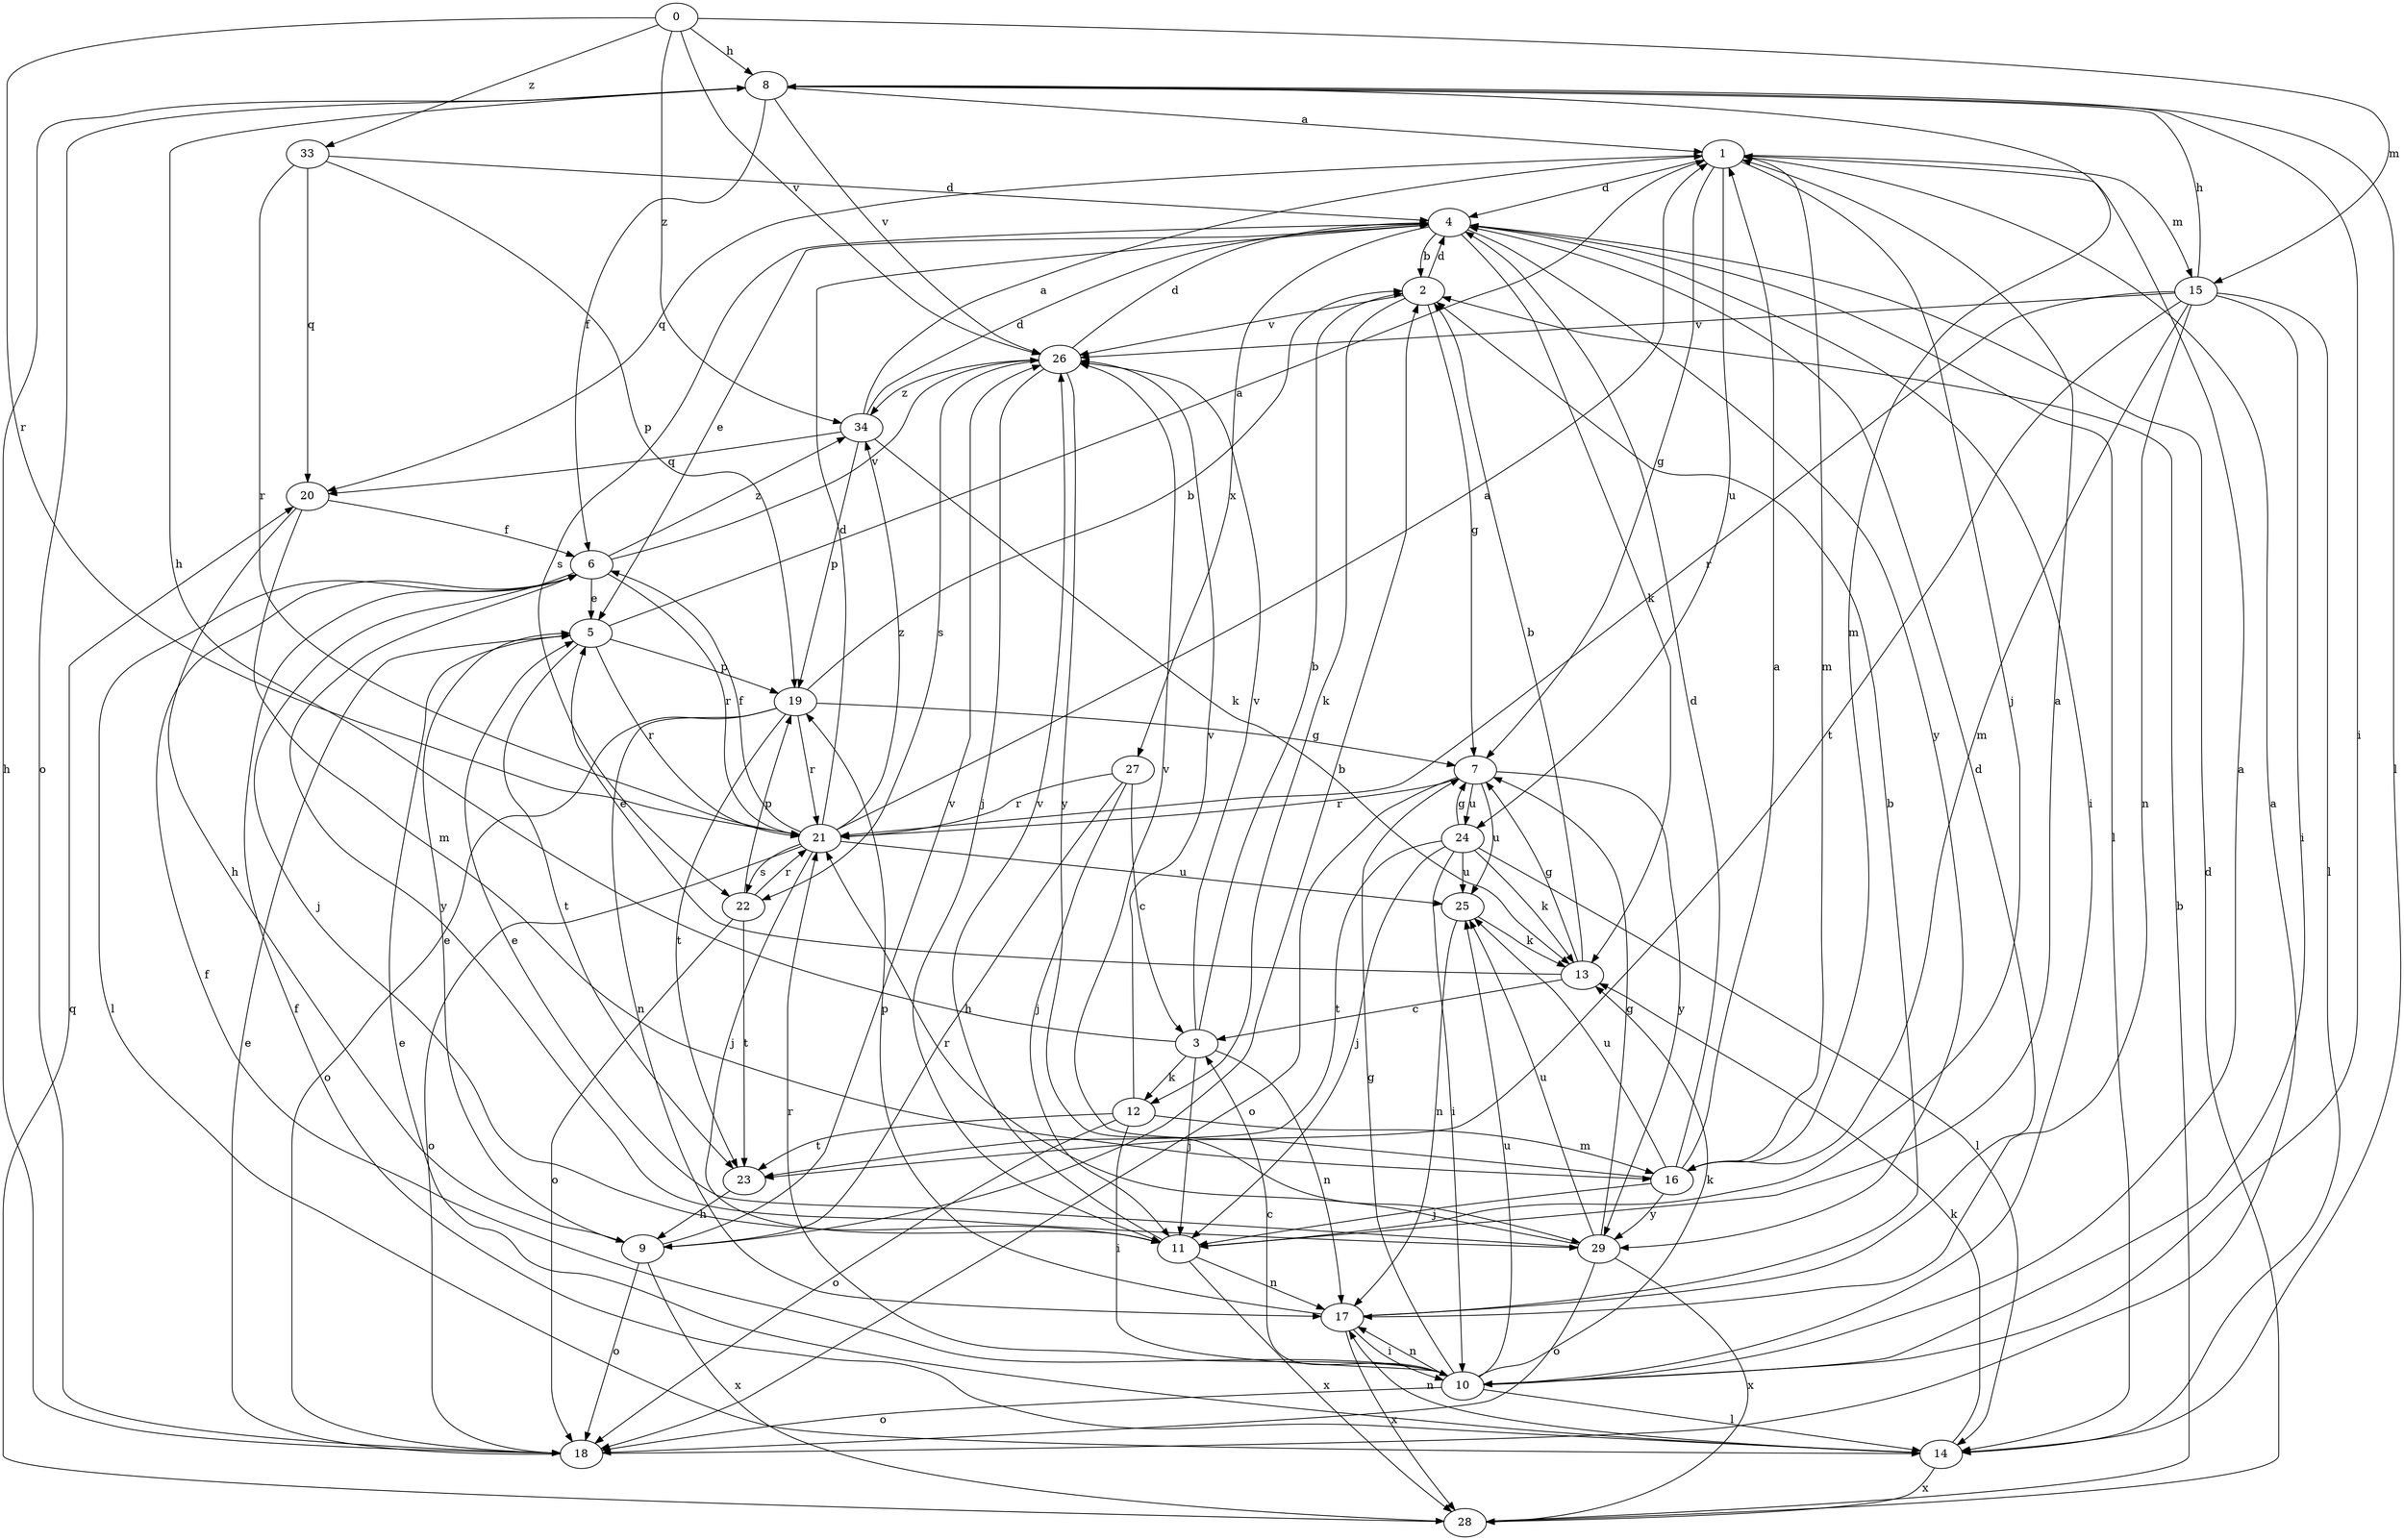 strict digraph  {
0;
1;
2;
3;
4;
5;
6;
7;
8;
9;
10;
11;
12;
13;
14;
15;
16;
17;
18;
19;
20;
21;
22;
23;
24;
25;
26;
27;
28;
29;
33;
34;
0 -> 8  [label=h];
0 -> 15  [label=m];
0 -> 21  [label=r];
0 -> 26  [label=v];
0 -> 33  [label=z];
0 -> 34  [label=z];
1 -> 4  [label=d];
1 -> 7  [label=g];
1 -> 11  [label=j];
1 -> 15  [label=m];
1 -> 16  [label=m];
1 -> 20  [label=q];
1 -> 24  [label=u];
2 -> 4  [label=d];
2 -> 7  [label=g];
2 -> 12  [label=k];
2 -> 26  [label=v];
3 -> 2  [label=b];
3 -> 8  [label=h];
3 -> 11  [label=j];
3 -> 12  [label=k];
3 -> 17  [label=n];
3 -> 26  [label=v];
4 -> 2  [label=b];
4 -> 5  [label=e];
4 -> 10  [label=i];
4 -> 13  [label=k];
4 -> 14  [label=l];
4 -> 22  [label=s];
4 -> 27  [label=x];
4 -> 29  [label=y];
5 -> 1  [label=a];
5 -> 19  [label=p];
5 -> 21  [label=r];
5 -> 23  [label=t];
6 -> 5  [label=e];
6 -> 11  [label=j];
6 -> 14  [label=l];
6 -> 21  [label=r];
6 -> 26  [label=v];
6 -> 29  [label=y];
6 -> 34  [label=z];
7 -> 18  [label=o];
7 -> 21  [label=r];
7 -> 24  [label=u];
7 -> 25  [label=u];
7 -> 29  [label=y];
8 -> 1  [label=a];
8 -> 6  [label=f];
8 -> 10  [label=i];
8 -> 14  [label=l];
8 -> 16  [label=m];
8 -> 18  [label=o];
8 -> 26  [label=v];
9 -> 2  [label=b];
9 -> 5  [label=e];
9 -> 18  [label=o];
9 -> 26  [label=v];
9 -> 28  [label=x];
10 -> 1  [label=a];
10 -> 3  [label=c];
10 -> 6  [label=f];
10 -> 7  [label=g];
10 -> 13  [label=k];
10 -> 14  [label=l];
10 -> 17  [label=n];
10 -> 18  [label=o];
10 -> 21  [label=r];
10 -> 25  [label=u];
11 -> 1  [label=a];
11 -> 17  [label=n];
11 -> 26  [label=v];
11 -> 28  [label=x];
12 -> 10  [label=i];
12 -> 16  [label=m];
12 -> 18  [label=o];
12 -> 23  [label=t];
12 -> 26  [label=v];
13 -> 2  [label=b];
13 -> 3  [label=c];
13 -> 5  [label=e];
13 -> 7  [label=g];
14 -> 5  [label=e];
14 -> 6  [label=f];
14 -> 13  [label=k];
14 -> 17  [label=n];
14 -> 28  [label=x];
15 -> 8  [label=h];
15 -> 10  [label=i];
15 -> 14  [label=l];
15 -> 16  [label=m];
15 -> 17  [label=n];
15 -> 21  [label=r];
15 -> 23  [label=t];
15 -> 26  [label=v];
16 -> 1  [label=a];
16 -> 4  [label=d];
16 -> 11  [label=j];
16 -> 25  [label=u];
16 -> 26  [label=v];
16 -> 29  [label=y];
17 -> 2  [label=b];
17 -> 4  [label=d];
17 -> 10  [label=i];
17 -> 19  [label=p];
17 -> 28  [label=x];
18 -> 1  [label=a];
18 -> 5  [label=e];
18 -> 8  [label=h];
19 -> 2  [label=b];
19 -> 7  [label=g];
19 -> 17  [label=n];
19 -> 18  [label=o];
19 -> 21  [label=r];
19 -> 23  [label=t];
20 -> 6  [label=f];
20 -> 9  [label=h];
20 -> 16  [label=m];
21 -> 1  [label=a];
21 -> 4  [label=d];
21 -> 6  [label=f];
21 -> 11  [label=j];
21 -> 18  [label=o];
21 -> 22  [label=s];
21 -> 25  [label=u];
21 -> 34  [label=z];
22 -> 18  [label=o];
22 -> 19  [label=p];
22 -> 21  [label=r];
22 -> 23  [label=t];
23 -> 9  [label=h];
24 -> 7  [label=g];
24 -> 10  [label=i];
24 -> 11  [label=j];
24 -> 13  [label=k];
24 -> 14  [label=l];
24 -> 23  [label=t];
24 -> 25  [label=u];
25 -> 13  [label=k];
25 -> 17  [label=n];
26 -> 4  [label=d];
26 -> 11  [label=j];
26 -> 22  [label=s];
26 -> 29  [label=y];
26 -> 34  [label=z];
27 -> 3  [label=c];
27 -> 9  [label=h];
27 -> 11  [label=j];
27 -> 21  [label=r];
28 -> 2  [label=b];
28 -> 4  [label=d];
28 -> 20  [label=q];
29 -> 5  [label=e];
29 -> 7  [label=g];
29 -> 18  [label=o];
29 -> 21  [label=r];
29 -> 25  [label=u];
29 -> 28  [label=x];
33 -> 4  [label=d];
33 -> 19  [label=p];
33 -> 20  [label=q];
33 -> 21  [label=r];
34 -> 1  [label=a];
34 -> 4  [label=d];
34 -> 13  [label=k];
34 -> 19  [label=p];
34 -> 20  [label=q];
}
